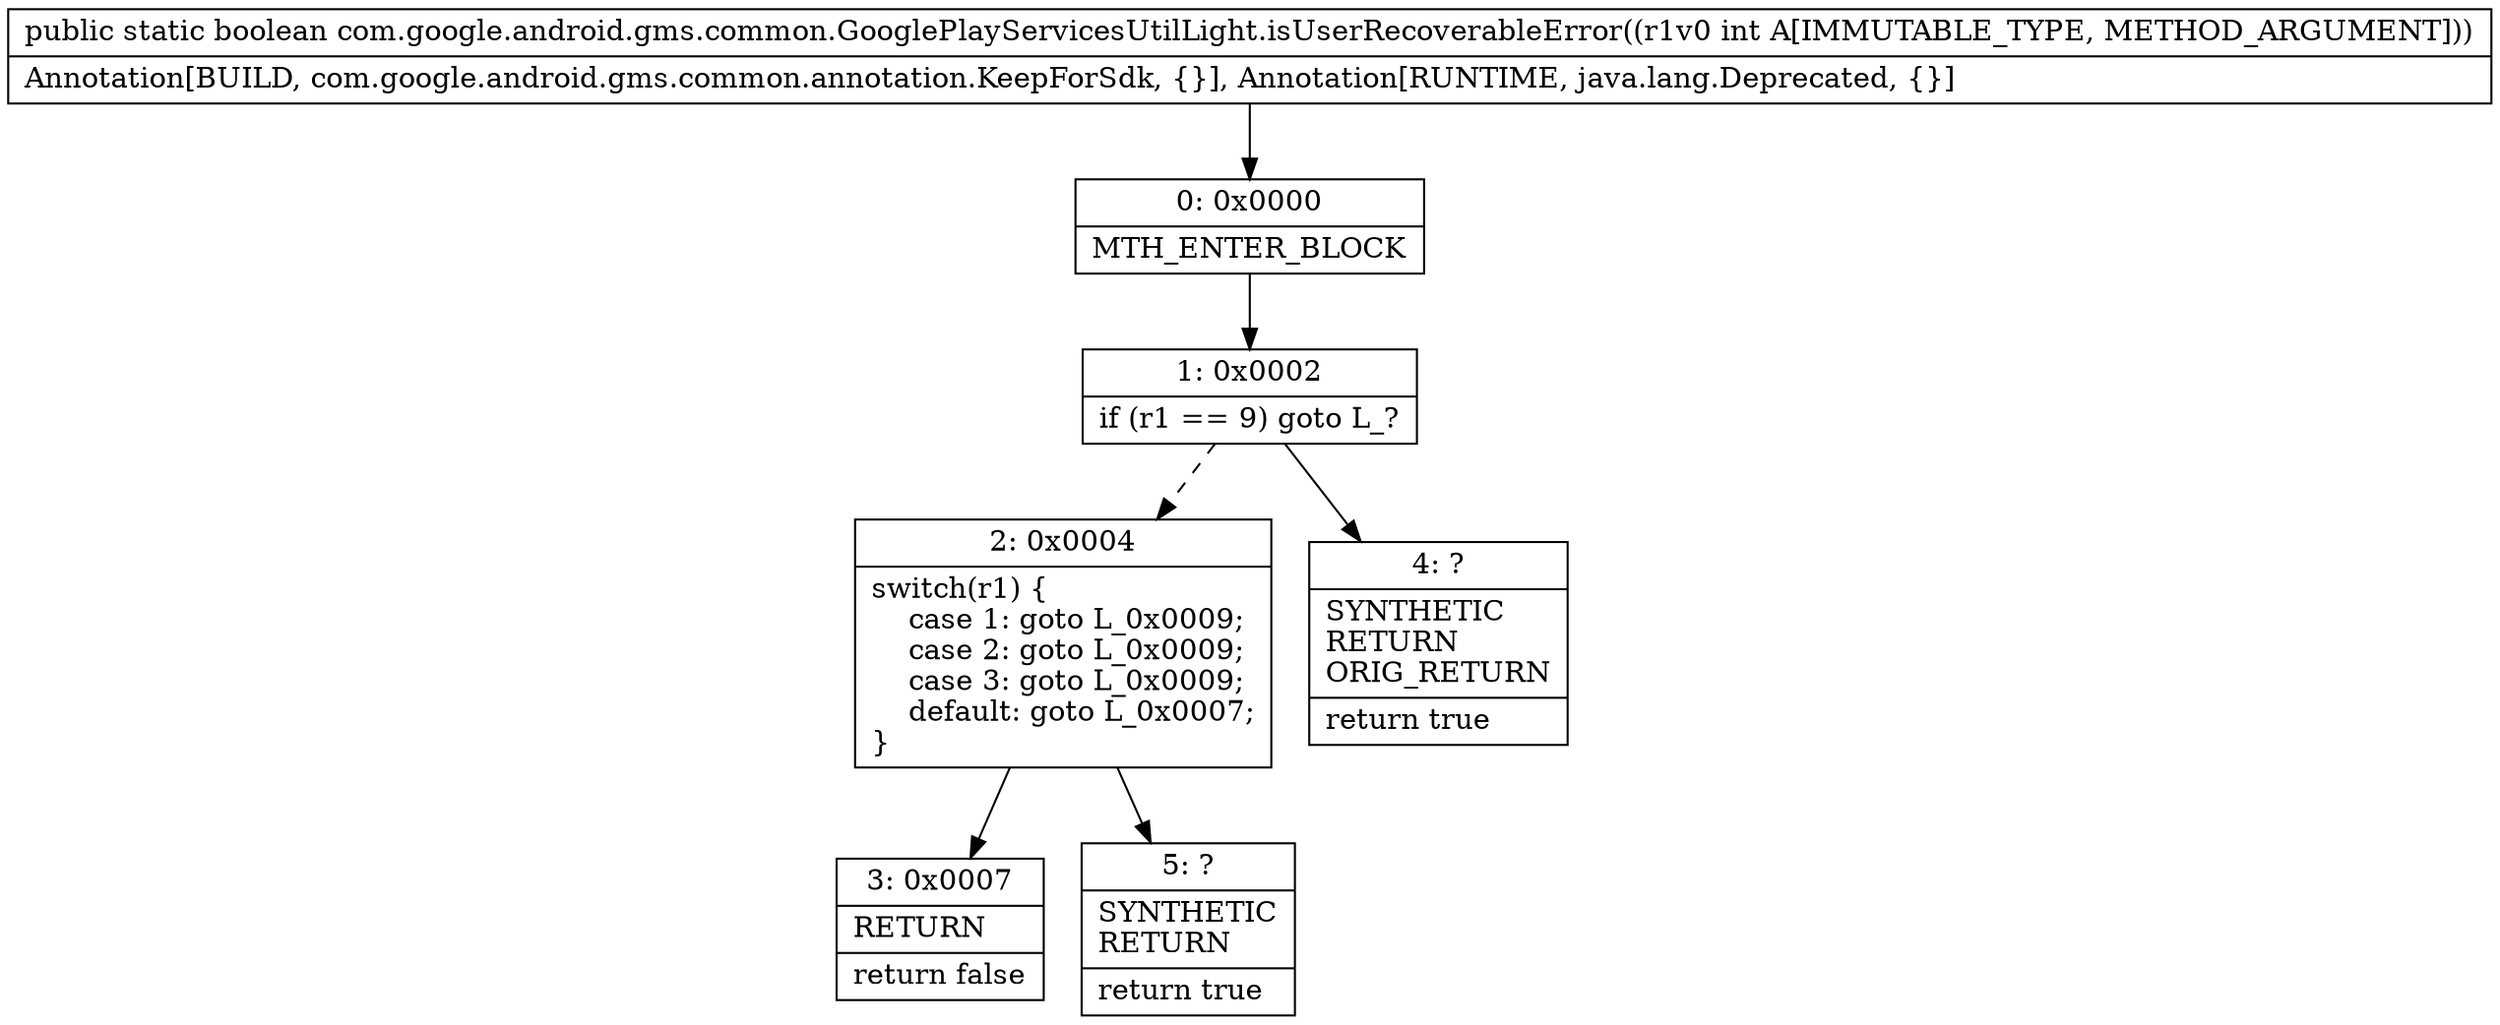 digraph "CFG forcom.google.android.gms.common.GooglePlayServicesUtilLight.isUserRecoverableError(I)Z" {
Node_0 [shape=record,label="{0\:\ 0x0000|MTH_ENTER_BLOCK\l}"];
Node_1 [shape=record,label="{1\:\ 0x0002|if (r1 == 9) goto L_?\l}"];
Node_2 [shape=record,label="{2\:\ 0x0004|switch(r1) \{\l    case 1: goto L_0x0009;\l    case 2: goto L_0x0009;\l    case 3: goto L_0x0009;\l    default: goto L_0x0007;\l\}\l}"];
Node_3 [shape=record,label="{3\:\ 0x0007|RETURN\l|return false\l}"];
Node_4 [shape=record,label="{4\:\ ?|SYNTHETIC\lRETURN\lORIG_RETURN\l|return true\l}"];
Node_5 [shape=record,label="{5\:\ ?|SYNTHETIC\lRETURN\l|return true\l}"];
MethodNode[shape=record,label="{public static boolean com.google.android.gms.common.GooglePlayServicesUtilLight.isUserRecoverableError((r1v0 int A[IMMUTABLE_TYPE, METHOD_ARGUMENT]))  | Annotation[BUILD, com.google.android.gms.common.annotation.KeepForSdk, \{\}], Annotation[RUNTIME, java.lang.Deprecated, \{\}]\l}"];
MethodNode -> Node_0;
Node_0 -> Node_1;
Node_1 -> Node_2[style=dashed];
Node_1 -> Node_4;
Node_2 -> Node_3;
Node_2 -> Node_5;
}

